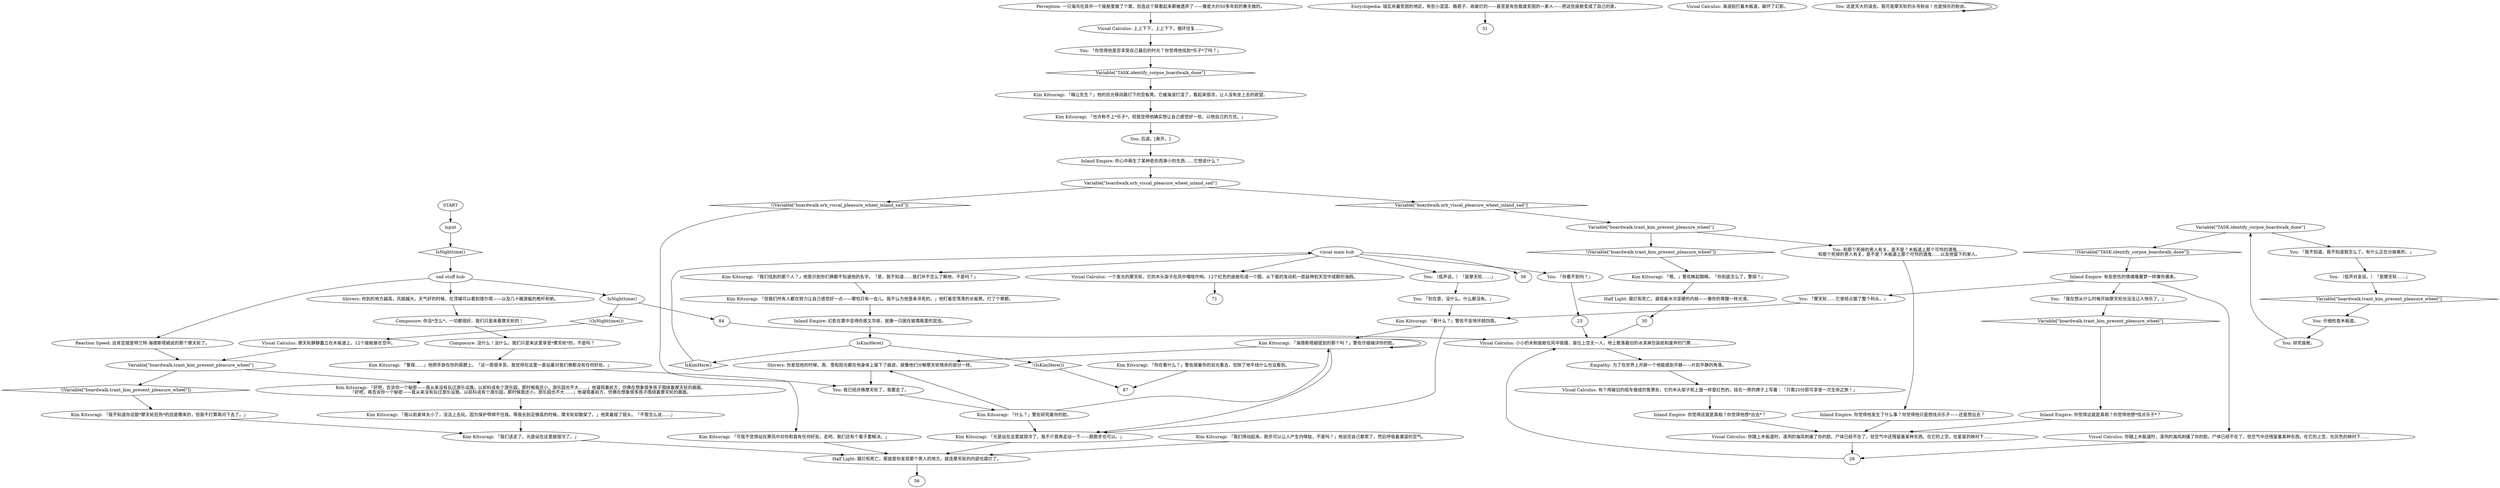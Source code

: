 # Helen - EasterEggs / Pleasure Wheel / Flow – BOARDWALK ORB / viscal pleasure wheel
# Pleasure Wheel viscal on the boardwalk
# ==================================================
digraph G {
	  0 [label="START"];
	  1 [label="input"];
	  2 [label="IsKimHere()"];
	  3 [label="IsKimHere()", shape=diamond];
	  4 [label="!(IsKimHere())", shape=diamond];
	  5 [label="Kim Kitsuragi: 「我不知道你这股*摩天轮狂热*的劲是哪来的，但我不打算再问下去了。」"];
	  6 [label="Variable[\"boardwalk.orb_viscal_pleasure_wheel_inland_sad\"]"];
	  7 [label="Variable[\"boardwalk.orb_viscal_pleasure_wheel_inland_sad\"]", shape=diamond];
	  8 [label="!(Variable[\"boardwalk.orb_viscal_pleasure_wheel_inland_sad\"])", shape=diamond];
	  9 [label="Inland Empire: 你觉得他发生了什么事？你觉得他只是想找点乐子——还是想出去？"];
	  10 [label="Kim Kitsuragi: 「我以前身体太小了，没法上去玩，因为保护带绑不住我。等我长到足够高的时候，摩天轮却散架了。」他笑着摇了摇头。「不管怎么说……」"];
	  11 [label="Half Light: 腐烂和死亡。凝视着冰冷坚硬的内核——像你的胃酸一样光滑。"];
	  12 [label="Kim Kitsuragi: 「也许称不上*乐子*，但我觉得他确实想让自己感觉好一些。以他自己的方式。」"];
	  13 [label="You: （低声说。）「是摩天轮……」"];
	  14 [label="Kim Kitsuragi: 「但我们所有人都在努力让自己感觉好一点——哪怕只有一会儿。我不认为他是来寻死的。」他盯着空荡荡的长板凳，打了个寒颤。"];
	  15 [label="Kim Kitsuragi: 「梅让先生？」他的目光移向路灯下的空板凳。它被海浪打湿了，看起来很凉，让人没有坐上去的欲望。"];
	  16 [label="Kim Kitsuragi: 「我们该走了。光是站在这里就很冷了。」"];
	  17 [label="You: 「我在想从什么时候开始摩天轮也没法让人快乐了。」"];
	  18 [label="Encyclopedia: 瑞瓦肖最贫困的地区，有些小混混、瘾君子、收破烂的——甚至是有些极度贫困的一家人——把这些座舱变成了自己的家。"];
	  19 [label="Inland Empire: 你觉得这就是真相？你觉得他想*出去*？"];
	  20 [label="Kim Kitsuragi: 「什么？」警佐研究着你的脸。"];
	  21 [label="Kim Kitsuragi: 「嗯。」警佐眯起眼睛。「你到底怎么了，警探？」"];
	  22 [label="Kim Kitsuragi: 「看什么？」警佐不安地环顾四周。"];
	  24 [label="Half Light: 腐烂和死亡。那就是你发现那个男人的地方。就连摩天轮的内部也腐烂了。"];
	  25 [label="Kim Kitsuragi: 「警探……」他把手放在你的肩膀上。「这一周很辛苦。我觉得在这里一直站着对我们俩都没有任何好处。」"];
	  26 [label="You: （低声对金说。）「是摩天轮……」"];
	  27 [label="Visual Calculus: 一个发光的摩天轮，它的木头架子在风中嘎吱作响。12个红色的座舱形成一个圆，从下面的发动机一直延伸到天空中成群的海鸥。"];
	  29 [label="Composure: 你没*怎么*，一切都很好。我们只是来看摩天轮的！"];
	  32 [label="Kim Kitsuragi: 「我们得动起来。跑步可以让人产生内啡肽，不是吗？」他说完自己都笑了，然后呼吸着潮湿的空气。"];
	  33 [label="Kim Kitsuragi: 「可我不觉得站在寒风中对你和我有任何好处。走吧，我们还有个案子要解决。」"];
	  34 [label="Visual Calculus: 有个用破旧的缆车做成的售票处，它的木头架子和上面一样是红色的。挂在一旁的牌子上写着：「只需20分即可享受一次生命之旅！」"];
	  35 [label="You: 研究座舱。"];
	  37 [label="Perception: 一只海鸟在其中一个座舱里做了个窝，但连这个窝看起来都被遗弃了——像是大约50多年前的春天做的。"];
	  38 [label="Empathy: 为了在世界上开辟一个他能感到平静——片刻平静的角落。"];
	  39 [label="You: 后退。[离开。]"];
	  40 [label="Kim Kitsuragi: 「我们找到的那个人？」他意识到你们俩都不知道他的名字。「是，我不知道……我们并不怎么了解他，不是吗？」"];
	  41 [label="Inland Empire: 有些悲伤的情绪像噩梦一样像你袭来。"];
	  42 [label="Composure: 没什么！没什么。我们只是来这里享受*摩天轮*的，不是吗？"];
	  43 [label="Variable[\"boardwalk.trant_kim_present_pleasure_wheel\"]"];
	  44 [label="Variable[\"boardwalk.trant_kim_present_pleasure_wheel\"]", shape=diamond];
	  45 [label="!(Variable[\"boardwalk.trant_kim_present_pleasure_wheel\"])", shape=diamond];
	  46 [label="You: 和那个死掉的男人有关，是不是？木板道上那个可怜的酒鬼……\n和那个死掉的男人有关，是不是？木板道上那个可怜的酒鬼……以及他留下的家人。"];
	  47 [label="Shivers: 你到的地方越高，风就越大。天气好的时候，在顶端可以看到德尔塔——以及几十艘游艇的桅杆和帆。"];
	  48 [label="Visual Calculus: 上上下下，上上下下，循环往复……"];
	  49 [label="You: 「别在意，没什么。什么都没有。」"];
	  50 [label="Kim Kitsuragi: 「海德斯塔姆提到的那个吗？」警佐仔细端详你的脸。"];
	  51 [label="You: 仔细检查木板道。"];
	  52 [label="You: 「你看不到吗？」"];
	  53 [label="Shivers: 你发现他的时候，雨、雪和阳光都在他身体上留下了痕迹，就像他们分解摩天轮残余的部分一样。"];
	  54 [label="Visual Calculus: 你踏上木板道时，凛冽的海风刺痛了你的脸。尸体已经不在了，但空气中还残留着某种东西。在它的上空，在星星的映衬下……"];
	  55 [label="sad stuff hub"];
	  58 [label="Visual Calculus: 海浪拍打着木板道，破坏了幻影。"];
	  59 [label="Inland Empire: 你心中萌生了某种悲伤而渺小的东西……它想说什么？"];
	  60 [label="You: 「你觉得他是否享受自己最后的时光？你觉得他找到*乐子*了吗？」"];
	  61 [label="Visual Calculus: 你踏上木板道时，凛冽的海风刺痛了你的脸。尸体已经不在了，但空气中还残留着某种东西。在它的上空，在灰色的映衬下……"];
	  62 [label="Visual Calculus: 摩天轮静静矗立在木板道上，12个座舱悬在空中。"];
	  63 [label="Visual Calculus: 小小的木制座舱在风中摇摆，座位上空无一人，地上散落着旧的冰淇淋包装纸和废弃的门票……"];
	  64 [label="Variable[\"TASK.identify_corpse_boardwalk_done\"]"];
	  65 [label="Variable[\"TASK.identify_corpse_boardwalk_done\"]", shape=diamond];
	  66 [label="!(Variable[\"TASK.identify_corpse_boardwalk_done\"])", shape=diamond];
	  67 [label="You: 「我不知道。我不知道我怎么了。有什么正在分崩离析。」"];
	  68 [label="You: 「摩天轮……它曾经占据了整个码头。」"];
	  69 [label="Kim Kitsuragi: 「光是站在这里就很冷了。我不介意再走动一下——跑跑步也可以。」"];
	  70 [label="Inland Empire: 幻影在雾中显得伤感又华丽，就像一只困在玻璃瓶里的昆虫。"];
	  73 [label="Kim Kitsuragi: 「你在看什么？」警佐顺着你的目光看去，但除了地平线什么也没看到。"];
	  74 [label="viscal main hub"];
	  75 [label="Variable[\"boardwalk.trant_kim_present_pleasure_wheel\"]"];
	  76 [label="Variable[\"boardwalk.trant_kim_present_pleasure_wheel\"]", shape=diamond];
	  77 [label="!(Variable[\"boardwalk.trant_kim_present_pleasure_wheel\"])", shape=diamond];
	  78 [label="Kim Kitsuragi: 「好吧，告诉你一个秘密——我从来没有玩过游乐设施。以前科戎有个游乐园，那时候我还小，游乐园也不大……」他凝视着前方，仿佛在想象很多孩子围绕着摩天轮的画面。\n「好吧，再告诉你一个秘密——我从来没有玩过游乐设施。以前科戎有个游乐园，那时候我还小，游乐园也不大……」他凝视着前方，仿佛在想象很多孩子围绕着摩天轮的画面。"];
	  79 [label="Inland Empire: 你觉得这就是真相？你觉得他想*找点乐子*？"];
	  80 [label="You: 这是天大的误会。我可是摩天轮的头号粉丝！也是快乐的粉丝。"];
	  81 [label="IsNighttime()"];
	  82 [label="IsNighttime()", shape=diamond];
	  83 [label="!(IsNighttime())", shape=diamond];
	  85 [label="You: 我已经厌倦摩天轮了。我要走了。"];
	  86 [label="Reaction Speed: 这肯定就是特兰特·海德斯塔姆说的那个摩天轮了。"];
	  0 -> 1
	  1 -> 82
	  2 -> 3
	  2 -> 4
	  3 -> 74
	  4 -> 87
	  5 -> 16
	  6 -> 8
	  6 -> 7
	  7 -> 43
	  8 -> 85
	  9 -> 54
	  10 -> 16
	  11 -> 30
	  12 -> 39
	  13 -> 49
	  14 -> 70
	  15 -> 12
	  16 -> 24
	  17 -> 76
	  18 -> 31
	  19 -> 54
	  20 -> 50
	  20 -> 69
	  20 -> 53
	  21 -> 11
	  22 -> 50
	  22 -> 69
	  23 -> 63
	  24 -> 56
	  25 -> 33
	  26 -> 44
	  27 -> 71
	  28 -> 63
	  29 -> 42
	  30 -> 63
	  32 -> 24
	  33 -> 24
	  34 -> 19
	  35 -> 64
	  37 -> 48
	  38 -> 34
	  39 -> 59
	  40 -> 14
	  41 -> 17
	  41 -> 68
	  41 -> 61
	  42 -> 25
	  43 -> 45
	  43 -> 46
	  44 -> 51
	  45 -> 21
	  46 -> 9
	  47 -> 29
	  48 -> 60
	  49 -> 22
	  50 -> 50
	  50 -> 69
	  50 -> 53
	  51 -> 35
	  52 -> 23
	  53 -> 85
	  54 -> 28
	  55 -> 81
	  55 -> 86
	  55 -> 47
	  59 -> 6
	  60 -> 65
	  61 -> 28
	  62 -> 75
	  63 -> 38
	  64 -> 66
	  64 -> 67
	  65 -> 15
	  66 -> 41
	  67 -> 26
	  68 -> 22
	  69 -> 24
	  70 -> 2
	  73 -> 87
	  74 -> 36
	  74 -> 40
	  74 -> 13
	  74 -> 52
	  74 -> 27
	  75 -> 77
	  75 -> 78
	  76 -> 79
	  77 -> 5
	  78 -> 10
	  79 -> 54
	  80 -> 80
	  81 -> 83
	  81 -> 84
	  82 -> 55
	  83 -> 62
	  84 -> 63
	  85 -> 20
	  86 -> 75
}

